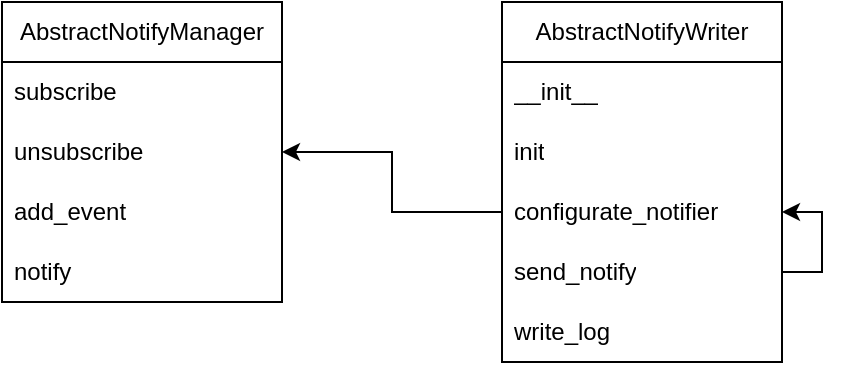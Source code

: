 <mxfile version="24.2.5" type="device">
  <diagram name="Страница — 1" id="sR_zT7QSDf-IjtBqOzaV">
    <mxGraphModel dx="1111" dy="573" grid="1" gridSize="10" guides="1" tooltips="1" connect="1" arrows="1" fold="1" page="1" pageScale="1" pageWidth="827" pageHeight="1169" math="0" shadow="0">
      <root>
        <mxCell id="0" />
        <mxCell id="1" parent="0" />
        <mxCell id="OhuxNsMzgNKIlBZW78PJ-1" value="AbstractNotifyManager" style="swimlane;fontStyle=0;childLayout=stackLayout;horizontal=1;startSize=30;horizontalStack=0;resizeParent=1;resizeParentMax=0;resizeLast=0;collapsible=1;marginBottom=0;whiteSpace=wrap;html=1;" vertex="1" parent="1">
          <mxGeometry x="110" y="80" width="140" height="150" as="geometry" />
        </mxCell>
        <mxCell id="OhuxNsMzgNKIlBZW78PJ-2" value="subscribe" style="text;strokeColor=none;fillColor=none;align=left;verticalAlign=middle;spacingLeft=4;spacingRight=4;overflow=hidden;points=[[0,0.5],[1,0.5]];portConstraint=eastwest;rotatable=0;whiteSpace=wrap;html=1;" vertex="1" parent="OhuxNsMzgNKIlBZW78PJ-1">
          <mxGeometry y="30" width="140" height="30" as="geometry" />
        </mxCell>
        <mxCell id="OhuxNsMzgNKIlBZW78PJ-3" value="unsubscribe" style="text;strokeColor=none;fillColor=none;align=left;verticalAlign=middle;spacingLeft=4;spacingRight=4;overflow=hidden;points=[[0,0.5],[1,0.5]];portConstraint=eastwest;rotatable=0;whiteSpace=wrap;html=1;" vertex="1" parent="OhuxNsMzgNKIlBZW78PJ-1">
          <mxGeometry y="60" width="140" height="30" as="geometry" />
        </mxCell>
        <mxCell id="OhuxNsMzgNKIlBZW78PJ-4" value="add_event" style="text;strokeColor=none;fillColor=none;align=left;verticalAlign=middle;spacingLeft=4;spacingRight=4;overflow=hidden;points=[[0,0.5],[1,0.5]];portConstraint=eastwest;rotatable=0;whiteSpace=wrap;html=1;" vertex="1" parent="OhuxNsMzgNKIlBZW78PJ-1">
          <mxGeometry y="90" width="140" height="30" as="geometry" />
        </mxCell>
        <mxCell id="OhuxNsMzgNKIlBZW78PJ-5" value="notify" style="text;strokeColor=none;fillColor=none;align=left;verticalAlign=middle;spacingLeft=4;spacingRight=4;overflow=hidden;points=[[0,0.5],[1,0.5]];portConstraint=eastwest;rotatable=0;whiteSpace=wrap;html=1;" vertex="1" parent="OhuxNsMzgNKIlBZW78PJ-1">
          <mxGeometry y="120" width="140" height="30" as="geometry" />
        </mxCell>
        <mxCell id="OhuxNsMzgNKIlBZW78PJ-6" value="AbstractNotifyWriter" style="swimlane;fontStyle=0;childLayout=stackLayout;horizontal=1;startSize=30;horizontalStack=0;resizeParent=1;resizeParentMax=0;resizeLast=0;collapsible=1;marginBottom=0;whiteSpace=wrap;html=1;" vertex="1" parent="1">
          <mxGeometry x="360" y="80" width="140" height="180" as="geometry" />
        </mxCell>
        <mxCell id="OhuxNsMzgNKIlBZW78PJ-7" value="__init__" style="text;strokeColor=none;fillColor=none;align=left;verticalAlign=middle;spacingLeft=4;spacingRight=4;overflow=hidden;points=[[0,0.5],[1,0.5]];portConstraint=eastwest;rotatable=0;whiteSpace=wrap;html=1;" vertex="1" parent="OhuxNsMzgNKIlBZW78PJ-6">
          <mxGeometry y="30" width="140" height="30" as="geometry" />
        </mxCell>
        <mxCell id="OhuxNsMzgNKIlBZW78PJ-8" value="init" style="text;strokeColor=none;fillColor=none;align=left;verticalAlign=middle;spacingLeft=4;spacingRight=4;overflow=hidden;points=[[0,0.5],[1,0.5]];portConstraint=eastwest;rotatable=0;whiteSpace=wrap;html=1;" vertex="1" parent="OhuxNsMzgNKIlBZW78PJ-6">
          <mxGeometry y="60" width="140" height="30" as="geometry" />
        </mxCell>
        <mxCell id="OhuxNsMzgNKIlBZW78PJ-9" value="configurate_notifier" style="text;strokeColor=none;fillColor=none;align=left;verticalAlign=middle;spacingLeft=4;spacingRight=4;overflow=hidden;points=[[0,0.5],[1,0.5]];portConstraint=eastwest;rotatable=0;whiteSpace=wrap;html=1;" vertex="1" parent="OhuxNsMzgNKIlBZW78PJ-6">
          <mxGeometry y="90" width="140" height="30" as="geometry" />
        </mxCell>
        <mxCell id="OhuxNsMzgNKIlBZW78PJ-14" style="edgeStyle=orthogonalEdgeStyle;rounded=0;orthogonalLoop=1;jettySize=auto;html=1;" edge="1" parent="OhuxNsMzgNKIlBZW78PJ-6" source="OhuxNsMzgNKIlBZW78PJ-10" target="OhuxNsMzgNKIlBZW78PJ-9">
          <mxGeometry relative="1" as="geometry">
            <Array as="points">
              <mxPoint x="160" y="135" />
              <mxPoint x="160" y="105" />
            </Array>
          </mxGeometry>
        </mxCell>
        <mxCell id="OhuxNsMzgNKIlBZW78PJ-10" value="send_notify" style="text;strokeColor=none;fillColor=none;align=left;verticalAlign=middle;spacingLeft=4;spacingRight=4;overflow=hidden;points=[[0,0.5],[1,0.5]];portConstraint=eastwest;rotatable=0;whiteSpace=wrap;html=1;" vertex="1" parent="OhuxNsMzgNKIlBZW78PJ-6">
          <mxGeometry y="120" width="140" height="30" as="geometry" />
        </mxCell>
        <mxCell id="OhuxNsMzgNKIlBZW78PJ-12" value="write_log" style="text;strokeColor=none;fillColor=none;align=left;verticalAlign=middle;spacingLeft=4;spacingRight=4;overflow=hidden;points=[[0,0.5],[1,0.5]];portConstraint=eastwest;rotatable=0;whiteSpace=wrap;html=1;" vertex="1" parent="OhuxNsMzgNKIlBZW78PJ-6">
          <mxGeometry y="150" width="140" height="30" as="geometry" />
        </mxCell>
        <mxCell id="OhuxNsMzgNKIlBZW78PJ-11" style="edgeStyle=orthogonalEdgeStyle;rounded=0;orthogonalLoop=1;jettySize=auto;html=1;" edge="1" parent="1" source="OhuxNsMzgNKIlBZW78PJ-9" target="OhuxNsMzgNKIlBZW78PJ-1">
          <mxGeometry relative="1" as="geometry" />
        </mxCell>
      </root>
    </mxGraphModel>
  </diagram>
</mxfile>
